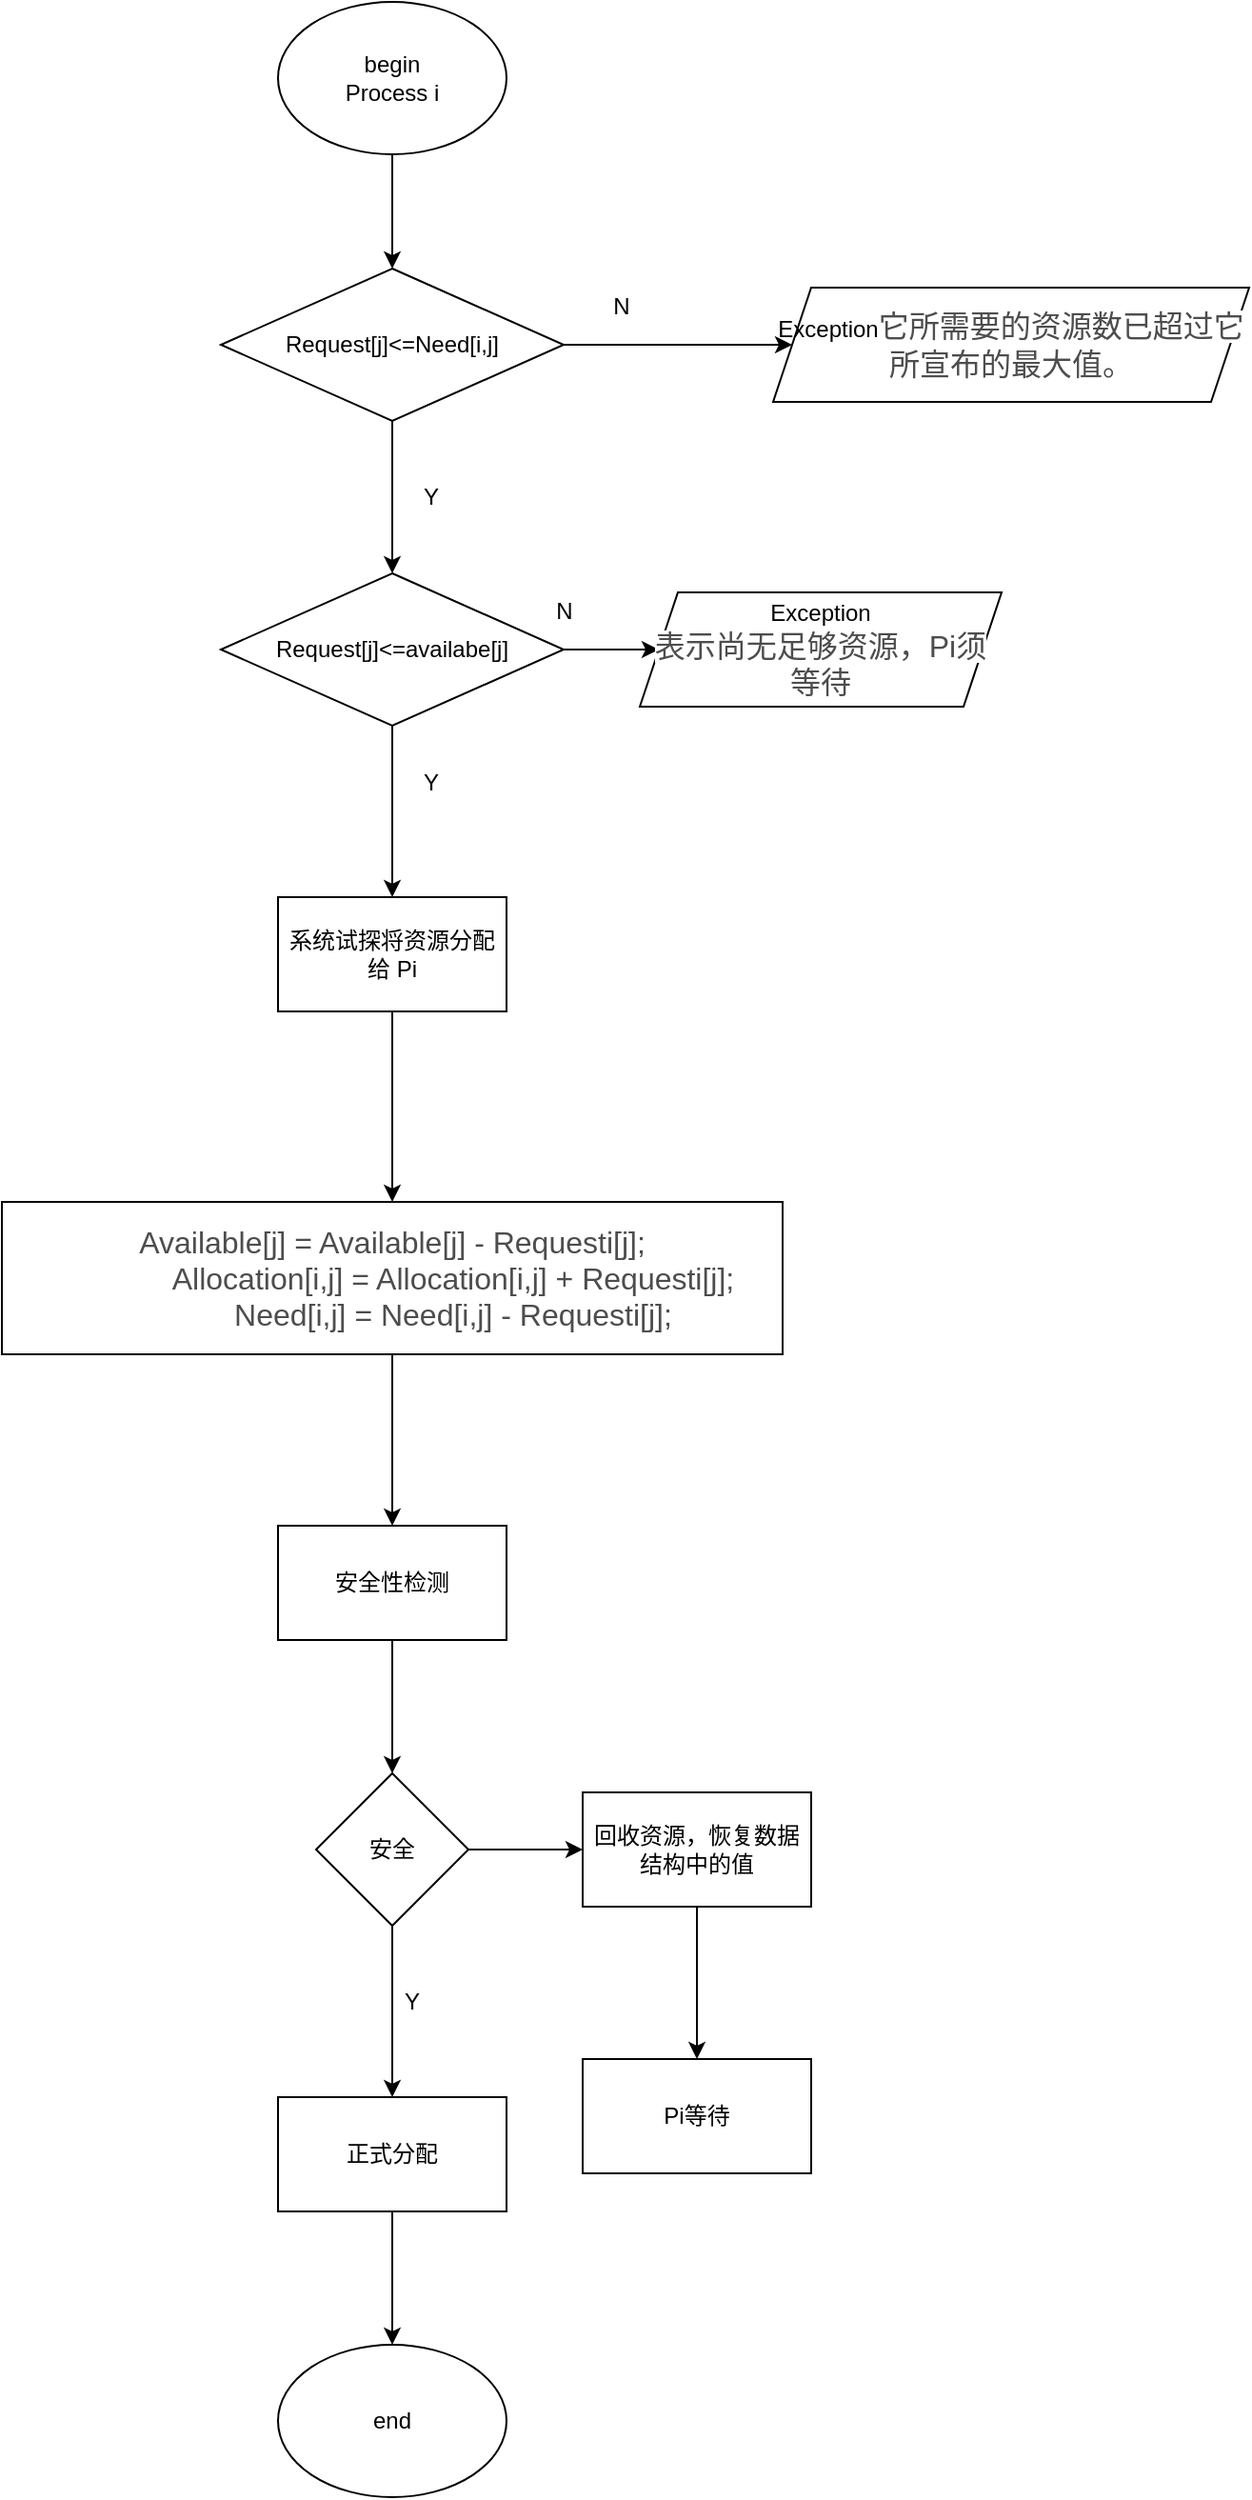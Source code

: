 <mxfile version="14.2.7" type="github"><diagram id="olODb6rkw852aj5MUG53" name="Page-1"><mxGraphModel dx="973" dy="620" grid="1" gridSize="10" guides="1" tooltips="1" connect="1" arrows="1" fold="1" page="1" pageScale="1" pageWidth="827" pageHeight="1169" math="0" shadow="0"><root><mxCell id="0"/><mxCell id="1" parent="0"/><mxCell id="qzRA_YpU4K_J7vf58Xjv-3" value="" style="edgeStyle=orthogonalEdgeStyle;rounded=0;orthogonalLoop=1;jettySize=auto;html=1;" edge="1" parent="1" source="qzRA_YpU4K_J7vf58Xjv-1" target="qzRA_YpU4K_J7vf58Xjv-2"><mxGeometry relative="1" as="geometry"/></mxCell><mxCell id="qzRA_YpU4K_J7vf58Xjv-1" value="begin&lt;br&gt;Process i" style="ellipse;whiteSpace=wrap;html=1;" vertex="1" parent="1"><mxGeometry x="230" y="40" width="120" height="80" as="geometry"/></mxCell><mxCell id="qzRA_YpU4K_J7vf58Xjv-9" value="" style="edgeStyle=orthogonalEdgeStyle;rounded=0;orthogonalLoop=1;jettySize=auto;html=1;" edge="1" parent="1" source="qzRA_YpU4K_J7vf58Xjv-2" target="qzRA_YpU4K_J7vf58Xjv-8"><mxGeometry relative="1" as="geometry"/></mxCell><mxCell id="qzRA_YpU4K_J7vf58Xjv-13" value="" style="edgeStyle=orthogonalEdgeStyle;rounded=0;orthogonalLoop=1;jettySize=auto;html=1;" edge="1" parent="1" source="qzRA_YpU4K_J7vf58Xjv-2" target="qzRA_YpU4K_J7vf58Xjv-12"><mxGeometry relative="1" as="geometry"/></mxCell><mxCell id="qzRA_YpU4K_J7vf58Xjv-2" value="Request[j]&amp;lt;=Need[i,j]" style="rhombus;whiteSpace=wrap;html=1;" vertex="1" parent="1"><mxGeometry x="200" y="180" width="180" height="80" as="geometry"/></mxCell><mxCell id="qzRA_YpU4K_J7vf58Xjv-11" value="" style="edgeStyle=orthogonalEdgeStyle;rounded=0;orthogonalLoop=1;jettySize=auto;html=1;" edge="1" parent="1" source="qzRA_YpU4K_J7vf58Xjv-8" target="qzRA_YpU4K_J7vf58Xjv-10"><mxGeometry relative="1" as="geometry"/></mxCell><mxCell id="qzRA_YpU4K_J7vf58Xjv-25" value="" style="edgeStyle=orthogonalEdgeStyle;rounded=0;orthogonalLoop=1;jettySize=auto;html=1;" edge="1" parent="1" source="qzRA_YpU4K_J7vf58Xjv-8" target="qzRA_YpU4K_J7vf58Xjv-24"><mxGeometry relative="1" as="geometry"/></mxCell><mxCell id="qzRA_YpU4K_J7vf58Xjv-8" value="Request[j]&amp;lt;=availabe[j]" style="rhombus;whiteSpace=wrap;html=1;" vertex="1" parent="1"><mxGeometry x="200" y="340" width="180" height="80" as="geometry"/></mxCell><mxCell id="qzRA_YpU4K_J7vf58Xjv-10" value="Exception&lt;br&gt;&lt;span style=&quot;color: rgb(77 , 77 , 77) ; font-family: , &amp;#34;sf ui text&amp;#34; , &amp;#34;arial&amp;#34; , &amp;#34;pingfang sc&amp;#34; , &amp;#34;hiragino sans gb&amp;#34; , &amp;#34;microsoft yahei&amp;#34; , &amp;#34;wenquanyi micro hei&amp;#34; , sans-serif ; font-size: 16px ; background-color: rgb(255 , 255 , 255)&quot;&gt;表示尚无足够资源，Pi须等待&lt;/span&gt;" style="shape=parallelogram;perimeter=parallelogramPerimeter;whiteSpace=wrap;html=1;fixedSize=1;" vertex="1" parent="1"><mxGeometry x="420" y="350" width="190" height="60" as="geometry"/></mxCell><mxCell id="qzRA_YpU4K_J7vf58Xjv-12" value="&lt;span&gt;Exception&lt;/span&gt;&lt;span style=&quot;color: rgb(77 , 77 , 77) ; font-size: 16px ; background-color: rgb(255 , 255 , 255)&quot;&gt;它所需要的资源数已超过它所宣布的最大值。&lt;/span&gt;" style="shape=parallelogram;perimeter=parallelogramPerimeter;whiteSpace=wrap;html=1;fixedSize=1;" vertex="1" parent="1"><mxGeometry x="490" y="190" width="250" height="60" as="geometry"/></mxCell><mxCell id="qzRA_YpU4K_J7vf58Xjv-14" value="N" style="text;html=1;align=center;verticalAlign=middle;resizable=0;points=[];autosize=1;" vertex="1" parent="1"><mxGeometry x="400" y="190" width="20" height="20" as="geometry"/></mxCell><mxCell id="qzRA_YpU4K_J7vf58Xjv-15" value="N" style="text;html=1;align=center;verticalAlign=middle;resizable=0;points=[];autosize=1;" vertex="1" parent="1"><mxGeometry x="370" y="350" width="20" height="20" as="geometry"/></mxCell><mxCell id="qzRA_YpU4K_J7vf58Xjv-18" value="Y" style="text;html=1;align=center;verticalAlign=middle;resizable=0;points=[];autosize=1;" vertex="1" parent="1"><mxGeometry x="300" y="290" width="20" height="20" as="geometry"/></mxCell><mxCell id="qzRA_YpU4K_J7vf58Xjv-29" value="" style="edgeStyle=orthogonalEdgeStyle;rounded=0;orthogonalLoop=1;jettySize=auto;html=1;" edge="1" parent="1" source="qzRA_YpU4K_J7vf58Xjv-21" target="qzRA_YpU4K_J7vf58Xjv-28"><mxGeometry relative="1" as="geometry"/></mxCell><mxCell id="qzRA_YpU4K_J7vf58Xjv-21" value="&lt;span style=&quot;color: rgb(77 , 77 , 77) ; font-size: 16px ; background-color: rgb(255 , 255 , 255)&quot;&gt;Available[j] = Available[j] - Requesti[j];&lt;/span&gt;&lt;br style=&quot;box-sizing: border-box ; outline: 0px ; overflow-wrap: break-word ; color: rgb(77 , 77 , 77) ; font-size: 16px ; background-color: rgb(255 , 255 , 255)&quot;&gt;&lt;span style=&quot;color: rgb(77 , 77 , 77) ; font-size: 16px ; background-color: rgb(255 , 255 , 255)&quot;&gt;　　　　Allocation[i,j] = Allocation[i,j] + Requesti[j];&lt;/span&gt;&lt;br style=&quot;box-sizing: border-box ; outline: 0px ; overflow-wrap: break-word ; color: rgb(77 , 77 , 77) ; font-size: 16px ; background-color: rgb(255 , 255 , 255)&quot;&gt;&lt;span style=&quot;color: rgb(77 , 77 , 77) ; font-size: 16px ; background-color: rgb(255 , 255 , 255)&quot;&gt;　　　　Need[i,j] = Need[i,j] - Requesti[j];&lt;/span&gt;" style="rounded=0;whiteSpace=wrap;html=1;" vertex="1" parent="1"><mxGeometry x="85" y="670" width="410" height="80" as="geometry"/></mxCell><mxCell id="qzRA_YpU4K_J7vf58Xjv-27" value="" style="edgeStyle=orthogonalEdgeStyle;rounded=0;orthogonalLoop=1;jettySize=auto;html=1;" edge="1" parent="1" source="qzRA_YpU4K_J7vf58Xjv-24" target="qzRA_YpU4K_J7vf58Xjv-21"><mxGeometry relative="1" as="geometry"/></mxCell><mxCell id="qzRA_YpU4K_J7vf58Xjv-24" value="系统试探将资源分配给 Pi" style="whiteSpace=wrap;html=1;" vertex="1" parent="1"><mxGeometry x="230" y="510" width="120" height="60" as="geometry"/></mxCell><mxCell id="qzRA_YpU4K_J7vf58Xjv-26" value="Y" style="text;html=1;align=center;verticalAlign=middle;resizable=0;points=[];autosize=1;" vertex="1" parent="1"><mxGeometry x="300" y="440" width="20" height="20" as="geometry"/></mxCell><mxCell id="qzRA_YpU4K_J7vf58Xjv-31" value="" style="edgeStyle=orthogonalEdgeStyle;rounded=0;orthogonalLoop=1;jettySize=auto;html=1;" edge="1" parent="1" source="qzRA_YpU4K_J7vf58Xjv-28" target="qzRA_YpU4K_J7vf58Xjv-30"><mxGeometry relative="1" as="geometry"/></mxCell><mxCell id="qzRA_YpU4K_J7vf58Xjv-28" value="安全性检测" style="whiteSpace=wrap;html=1;rounded=0;" vertex="1" parent="1"><mxGeometry x="230" y="840" width="120" height="60" as="geometry"/></mxCell><mxCell id="qzRA_YpU4K_J7vf58Xjv-33" value="" style="edgeStyle=orthogonalEdgeStyle;rounded=0;orthogonalLoop=1;jettySize=auto;html=1;" edge="1" parent="1" source="qzRA_YpU4K_J7vf58Xjv-30" target="qzRA_YpU4K_J7vf58Xjv-32"><mxGeometry relative="1" as="geometry"/></mxCell><mxCell id="qzRA_YpU4K_J7vf58Xjv-35" value="" style="edgeStyle=orthogonalEdgeStyle;rounded=0;orthogonalLoop=1;jettySize=auto;html=1;" edge="1" parent="1" source="qzRA_YpU4K_J7vf58Xjv-30" target="qzRA_YpU4K_J7vf58Xjv-34"><mxGeometry relative="1" as="geometry"/></mxCell><mxCell id="qzRA_YpU4K_J7vf58Xjv-30" value="安全" style="rhombus;whiteSpace=wrap;html=1;rounded=0;" vertex="1" parent="1"><mxGeometry x="250" y="970" width="80" height="80" as="geometry"/></mxCell><mxCell id="qzRA_YpU4K_J7vf58Xjv-40" value="" style="edgeStyle=orthogonalEdgeStyle;rounded=0;orthogonalLoop=1;jettySize=auto;html=1;" edge="1" parent="1" source="qzRA_YpU4K_J7vf58Xjv-32" target="qzRA_YpU4K_J7vf58Xjv-39"><mxGeometry relative="1" as="geometry"/></mxCell><mxCell id="qzRA_YpU4K_J7vf58Xjv-32" value="正式分配" style="whiteSpace=wrap;html=1;rounded=0;" vertex="1" parent="1"><mxGeometry x="230" y="1140" width="120" height="60" as="geometry"/></mxCell><mxCell id="qzRA_YpU4K_J7vf58Xjv-37" value="" style="edgeStyle=orthogonalEdgeStyle;rounded=0;orthogonalLoop=1;jettySize=auto;html=1;" edge="1" parent="1" source="qzRA_YpU4K_J7vf58Xjv-34" target="qzRA_YpU4K_J7vf58Xjv-36"><mxGeometry relative="1" as="geometry"/></mxCell><mxCell id="qzRA_YpU4K_J7vf58Xjv-34" value="回收资源，恢复数据结构中的值" style="whiteSpace=wrap;html=1;rounded=0;" vertex="1" parent="1"><mxGeometry x="390" y="980" width="120" height="60" as="geometry"/></mxCell><mxCell id="qzRA_YpU4K_J7vf58Xjv-36" value="Pi等待" style="whiteSpace=wrap;html=1;rounded=0;" vertex="1" parent="1"><mxGeometry x="390" y="1120" width="120" height="60" as="geometry"/></mxCell><mxCell id="qzRA_YpU4K_J7vf58Xjv-38" value="Y" style="text;html=1;align=center;verticalAlign=middle;resizable=0;points=[];autosize=1;" vertex="1" parent="1"><mxGeometry x="290" y="1080" width="20" height="20" as="geometry"/></mxCell><mxCell id="qzRA_YpU4K_J7vf58Xjv-39" value="end" style="ellipse;whiteSpace=wrap;html=1;rounded=0;" vertex="1" parent="1"><mxGeometry x="230" y="1270" width="120" height="80" as="geometry"/></mxCell></root></mxGraphModel></diagram></mxfile>